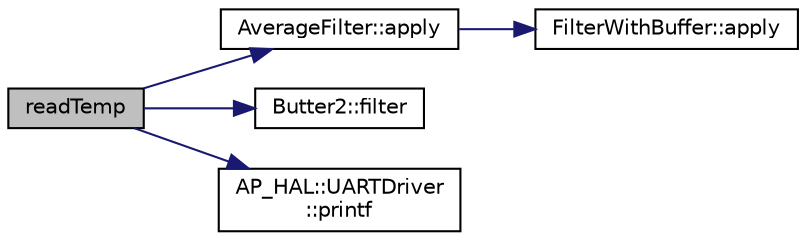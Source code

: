 digraph "readTemp"
{
 // INTERACTIVE_SVG=YES
  edge [fontname="Helvetica",fontsize="10",labelfontname="Helvetica",labelfontsize="10"];
  node [fontname="Helvetica",fontsize="10",shape=record];
  rankdir="LR";
  Node1 [label="readTemp",height=0.2,width=0.4,color="black", fillcolor="grey75", style="filled" fontcolor="black"];
  Node1 -> Node2 [color="midnightblue",fontsize="10",style="solid",fontname="Helvetica"];
  Node2 [label="AverageFilter::apply",height=0.2,width=0.4,color="black", fillcolor="white", style="filled",URL="$classAverageFilter.html#a1393e1329a54418471a8aac648fa716f"];
  Node2 -> Node3 [color="midnightblue",fontsize="10",style="solid",fontname="Helvetica"];
  Node3 [label="FilterWithBuffer::apply",height=0.2,width=0.4,color="black", fillcolor="white", style="filled",URL="$classFilterWithBuffer.html#aae753aef534f178a80c4833e6b3f7639"];
  Node1 -> Node4 [color="midnightblue",fontsize="10",style="solid",fontname="Helvetica"];
  Node4 [label="Butter2::filter",height=0.2,width=0.4,color="black", fillcolor="white", style="filled",URL="$classButter2.html#ae9c22fe8e999d99464536148e0093ca9"];
  Node1 -> Node5 [color="midnightblue",fontsize="10",style="solid",fontname="Helvetica"];
  Node5 [label="AP_HAL::UARTDriver\l::printf",height=0.2,width=0.4,color="black", fillcolor="white", style="filled",URL="$classAP__HAL_1_1UARTDriver.html#a4b1ae6fcec3dfe651d08faf589f4ad6d"];
}

